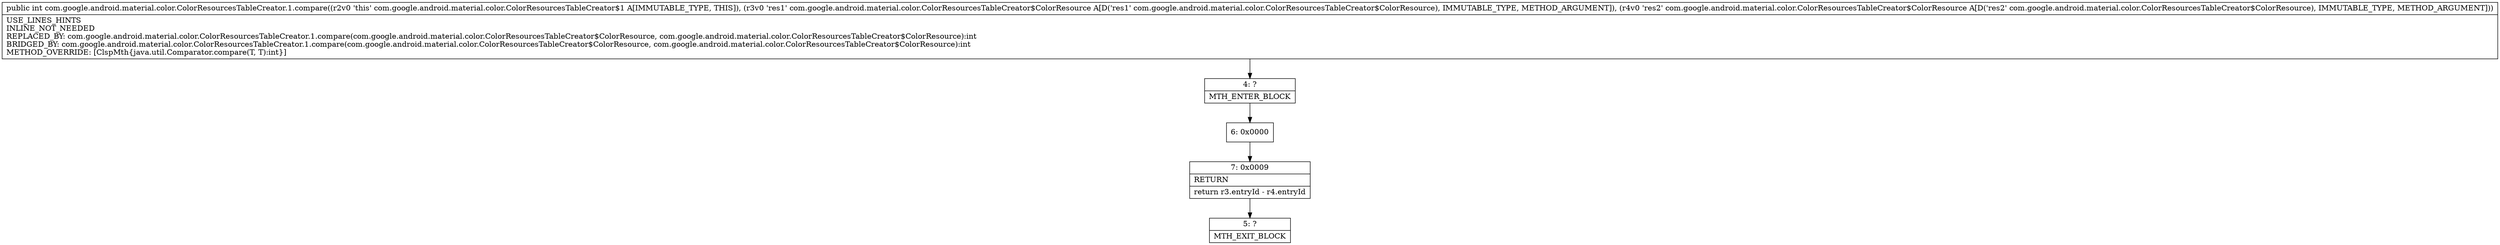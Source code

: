 digraph "CFG forcom.google.android.material.color.ColorResourcesTableCreator.1.compare(Lcom\/google\/android\/material\/color\/ColorResourcesTableCreator$ColorResource;Lcom\/google\/android\/material\/color\/ColorResourcesTableCreator$ColorResource;)I" {
Node_4 [shape=record,label="{4\:\ ?|MTH_ENTER_BLOCK\l}"];
Node_6 [shape=record,label="{6\:\ 0x0000}"];
Node_7 [shape=record,label="{7\:\ 0x0009|RETURN\l|return r3.entryId \- r4.entryId\l}"];
Node_5 [shape=record,label="{5\:\ ?|MTH_EXIT_BLOCK\l}"];
MethodNode[shape=record,label="{public int com.google.android.material.color.ColorResourcesTableCreator.1.compare((r2v0 'this' com.google.android.material.color.ColorResourcesTableCreator$1 A[IMMUTABLE_TYPE, THIS]), (r3v0 'res1' com.google.android.material.color.ColorResourcesTableCreator$ColorResource A[D('res1' com.google.android.material.color.ColorResourcesTableCreator$ColorResource), IMMUTABLE_TYPE, METHOD_ARGUMENT]), (r4v0 'res2' com.google.android.material.color.ColorResourcesTableCreator$ColorResource A[D('res2' com.google.android.material.color.ColorResourcesTableCreator$ColorResource), IMMUTABLE_TYPE, METHOD_ARGUMENT]))  | USE_LINES_HINTS\lINLINE_NOT_NEEDED\lREPLACED_BY: com.google.android.material.color.ColorResourcesTableCreator.1.compare(com.google.android.material.color.ColorResourcesTableCreator$ColorResource, com.google.android.material.color.ColorResourcesTableCreator$ColorResource):int\lBRIDGED_BY: com.google.android.material.color.ColorResourcesTableCreator.1.compare(com.google.android.material.color.ColorResourcesTableCreator$ColorResource, com.google.android.material.color.ColorResourcesTableCreator$ColorResource):int\lMETHOD_OVERRIDE: [ClspMth\{java.util.Comparator.compare(T, T):int\}]\l}"];
MethodNode -> Node_4;Node_4 -> Node_6;
Node_6 -> Node_7;
Node_7 -> Node_5;
}

